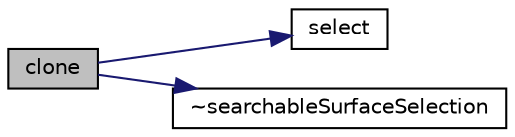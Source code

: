 digraph "clone"
{
  bgcolor="transparent";
  edge [fontname="Helvetica",fontsize="10",labelfontname="Helvetica",labelfontsize="10"];
  node [fontname="Helvetica",fontsize="10",shape=record];
  rankdir="LR";
  Node1 [label="clone",height=0.2,width=0.4,color="black", fillcolor="grey75", style="filled", fontcolor="black"];
  Node1 -> Node2 [color="midnightblue",fontsize="10",style="solid",fontname="Helvetica"];
  Node2 [label="select",height=0.2,width=0.4,color="black",URL="$a02329.html#ad62952eae380a8c7d1afd69dbc32066d"];
  Node1 -> Node3 [color="midnightblue",fontsize="10",style="solid",fontname="Helvetica"];
  Node3 [label="~searchableSurfaceSelection",height=0.2,width=0.4,color="black",URL="$a02329.html#a798b4c996843921dbcf48f38d443e1c4",tooltip="Destructor. "];
}
